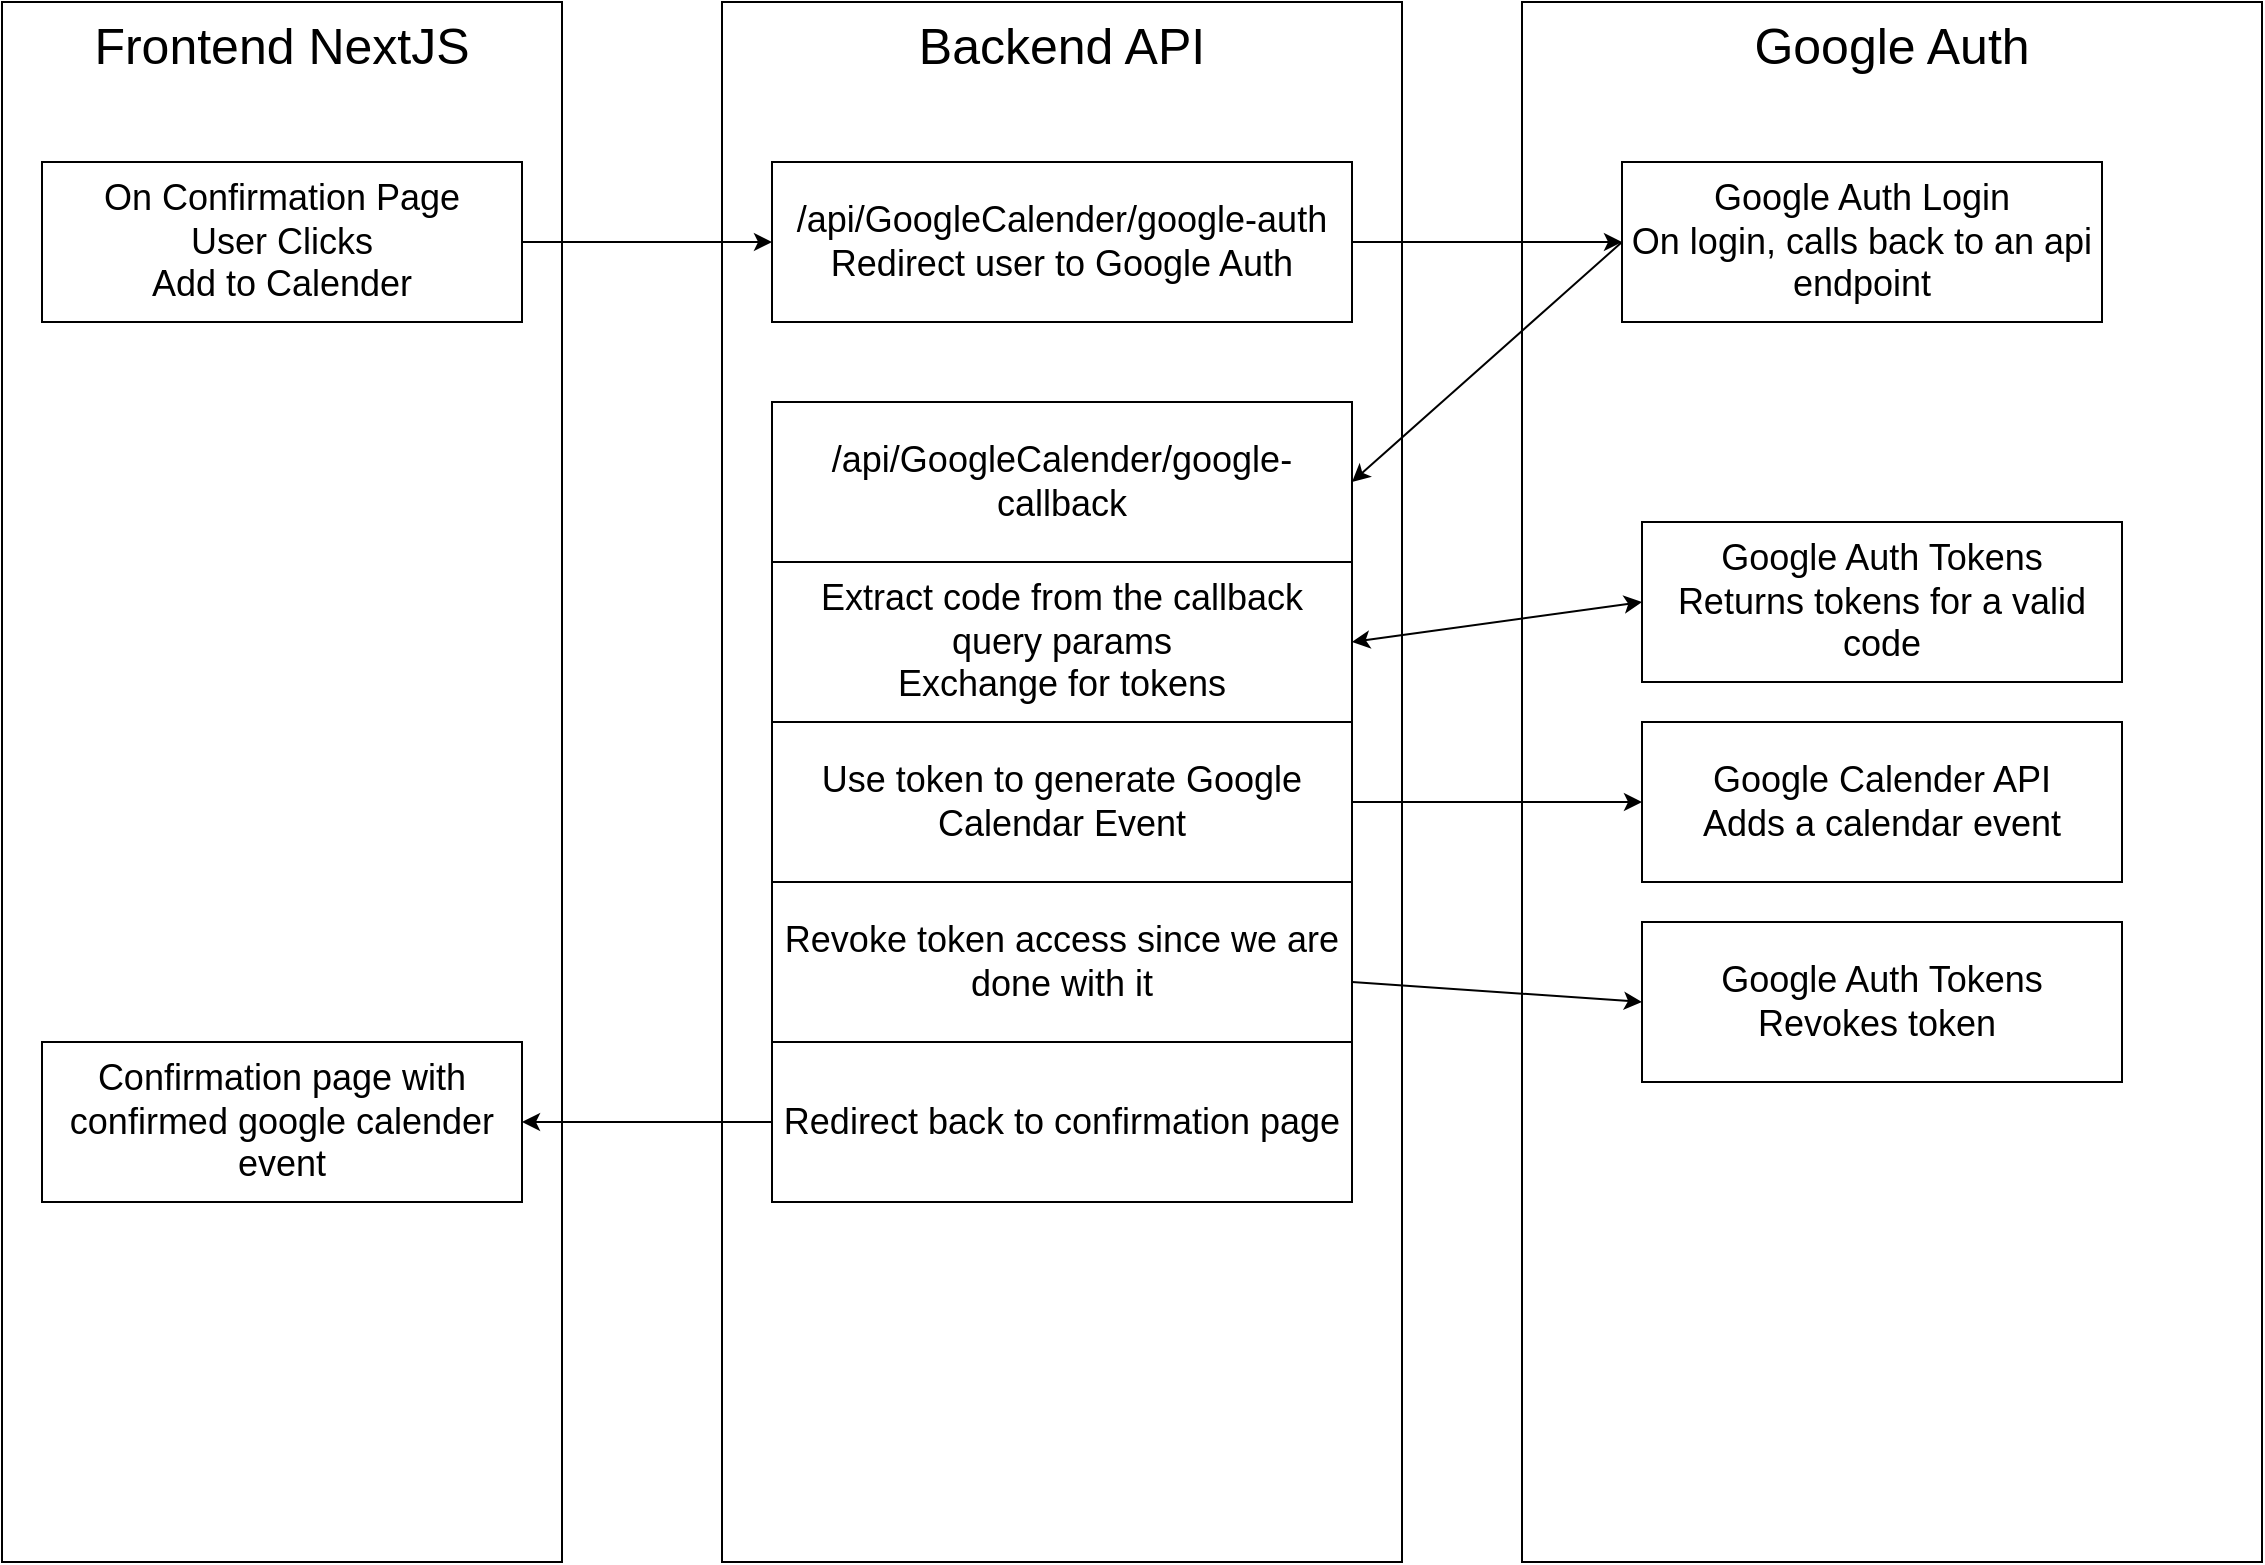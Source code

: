 <mxfile>
    <diagram id="6fcfAubZn13I3NkKI272" name="Page-1">
        <mxGraphModel dx="1733" dy="984" grid="1" gridSize="10" guides="1" tooltips="1" connect="1" arrows="1" fold="1" page="1" pageScale="1" pageWidth="850" pageHeight="1100" math="0" shadow="0">
            <root>
                <mxCell id="0"/>
                <mxCell id="1" parent="0"/>
                <mxCell id="2" value="Frontend NextJS" style="rounded=0;whiteSpace=wrap;html=1;verticalAlign=top;fontSize=25;" vertex="1" parent="1">
                    <mxGeometry x="40" y="80" width="280" height="780" as="geometry"/>
                </mxCell>
                <mxCell id="3" value="Backend API" style="rounded=0;whiteSpace=wrap;html=1;verticalAlign=top;fontSize=25;" vertex="1" parent="1">
                    <mxGeometry x="400" y="80" width="340" height="780" as="geometry"/>
                </mxCell>
                <mxCell id="4" value="Google Auth" style="rounded=0;whiteSpace=wrap;html=1;verticalAlign=top;fontSize=25;" vertex="1" parent="1">
                    <mxGeometry x="800" y="80" width="370" height="780" as="geometry"/>
                </mxCell>
                <mxCell id="7" style="edgeStyle=none;html=1;entryX=0;entryY=0.5;entryDx=0;entryDy=0;" edge="1" parent="1" source="5" target="6">
                    <mxGeometry relative="1" as="geometry"/>
                </mxCell>
                <mxCell id="5" value="&lt;div&gt;On Confirmation Page&lt;/div&gt;User Clicks&lt;div&gt;Add to Calender&lt;/div&gt;" style="rounded=0;whiteSpace=wrap;html=1;fontSize=18;" vertex="1" parent="1">
                    <mxGeometry x="60" y="160" width="240" height="80" as="geometry"/>
                </mxCell>
                <mxCell id="10" style="edgeStyle=none;html=1;entryX=0;entryY=0.5;entryDx=0;entryDy=0;exitX=1;exitY=0.5;exitDx=0;exitDy=0;" edge="1" parent="1" source="6" target="9">
                    <mxGeometry relative="1" as="geometry"/>
                </mxCell>
                <mxCell id="6" value="/api/GoogleCalender/google-auth&lt;div&gt;Redirect user to Google Auth&lt;/div&gt;" style="rounded=0;whiteSpace=wrap;html=1;fontSize=18;" vertex="1" parent="1">
                    <mxGeometry x="425" y="160" width="290" height="80" as="geometry"/>
                </mxCell>
                <mxCell id="12" style="edgeStyle=none;html=1;entryX=1;entryY=0.5;entryDx=0;entryDy=0;exitX=0;exitY=0.5;exitDx=0;exitDy=0;" edge="1" parent="1" source="9" target="11">
                    <mxGeometry relative="1" as="geometry"/>
                </mxCell>
                <mxCell id="9" value="Google Auth Login&lt;div&gt;On login, calls back to an api endpoint&lt;/div&gt;" style="rounded=0;whiteSpace=wrap;html=1;fontSize=18;" vertex="1" parent="1">
                    <mxGeometry x="850" y="160" width="240" height="80" as="geometry"/>
                </mxCell>
                <mxCell id="11" value="/api/GoogleCalender/google-callback" style="rounded=0;whiteSpace=wrap;html=1;fontSize=18;" vertex="1" parent="1">
                    <mxGeometry x="425" y="280" width="290" height="80" as="geometry"/>
                </mxCell>
                <mxCell id="15" style="edgeStyle=none;html=1;entryX=0;entryY=0.5;entryDx=0;entryDy=0;exitX=1;exitY=0.5;exitDx=0;exitDy=0;startArrow=classic;startFill=1;" edge="1" parent="1" source="13" target="14">
                    <mxGeometry relative="1" as="geometry"/>
                </mxCell>
                <mxCell id="13" value="Extract code from the callback query params&lt;div&gt;Exchange for tokens&lt;/div&gt;" style="rounded=0;whiteSpace=wrap;html=1;fontSize=18;" vertex="1" parent="1">
                    <mxGeometry x="425" y="360" width="290" height="80" as="geometry"/>
                </mxCell>
                <mxCell id="14" value="Google Auth Tokens&lt;div&gt;Returns tokens for a valid code&lt;/div&gt;" style="rounded=0;whiteSpace=wrap;html=1;fontSize=18;" vertex="1" parent="1">
                    <mxGeometry x="860" y="340" width="240" height="80" as="geometry"/>
                </mxCell>
                <mxCell id="20" style="edgeStyle=none;html=1;entryX=0;entryY=0.5;entryDx=0;entryDy=0;" edge="1" parent="1" source="16" target="19">
                    <mxGeometry relative="1" as="geometry"/>
                </mxCell>
                <mxCell id="16" value="Use token to generate Google Calendar Event" style="rounded=0;whiteSpace=wrap;html=1;fontSize=18;" vertex="1" parent="1">
                    <mxGeometry x="425" y="440" width="290" height="80" as="geometry"/>
                </mxCell>
                <mxCell id="19" value="Google Calender API&lt;div&gt;Adds a calendar event&lt;/div&gt;" style="rounded=0;whiteSpace=wrap;html=1;fontSize=18;" vertex="1" parent="1">
                    <mxGeometry x="860" y="440" width="240" height="80" as="geometry"/>
                </mxCell>
                <mxCell id="21" value="Google Auth Tokens&lt;div&gt;Revokes token&amp;nbsp;&lt;/div&gt;" style="rounded=0;whiteSpace=wrap;html=1;fontSize=18;" vertex="1" parent="1">
                    <mxGeometry x="860" y="540" width="240" height="80" as="geometry"/>
                </mxCell>
                <mxCell id="23" style="edgeStyle=none;html=1;entryX=0;entryY=0.5;entryDx=0;entryDy=0;" edge="1" parent="1" source="22" target="21">
                    <mxGeometry relative="1" as="geometry"/>
                </mxCell>
                <mxCell id="22" value="Revoke token access since we are done with it" style="rounded=0;whiteSpace=wrap;html=1;fontSize=18;" vertex="1" parent="1">
                    <mxGeometry x="425" y="520" width="290" height="80" as="geometry"/>
                </mxCell>
                <mxCell id="26" style="edgeStyle=none;html=1;entryX=1;entryY=0.5;entryDx=0;entryDy=0;" edge="1" parent="1" source="24" target="25">
                    <mxGeometry relative="1" as="geometry"/>
                </mxCell>
                <mxCell id="24" value="Redirect back to confirmation page" style="rounded=0;whiteSpace=wrap;html=1;fontSize=18;" vertex="1" parent="1">
                    <mxGeometry x="425" y="600" width="290" height="80" as="geometry"/>
                </mxCell>
                <mxCell id="25" value="Confirmation page with confirmed google calender event" style="rounded=0;whiteSpace=wrap;html=1;fontSize=18;" vertex="1" parent="1">
                    <mxGeometry x="60" y="600" width="240" height="80" as="geometry"/>
                </mxCell>
            </root>
        </mxGraphModel>
    </diagram>
</mxfile>